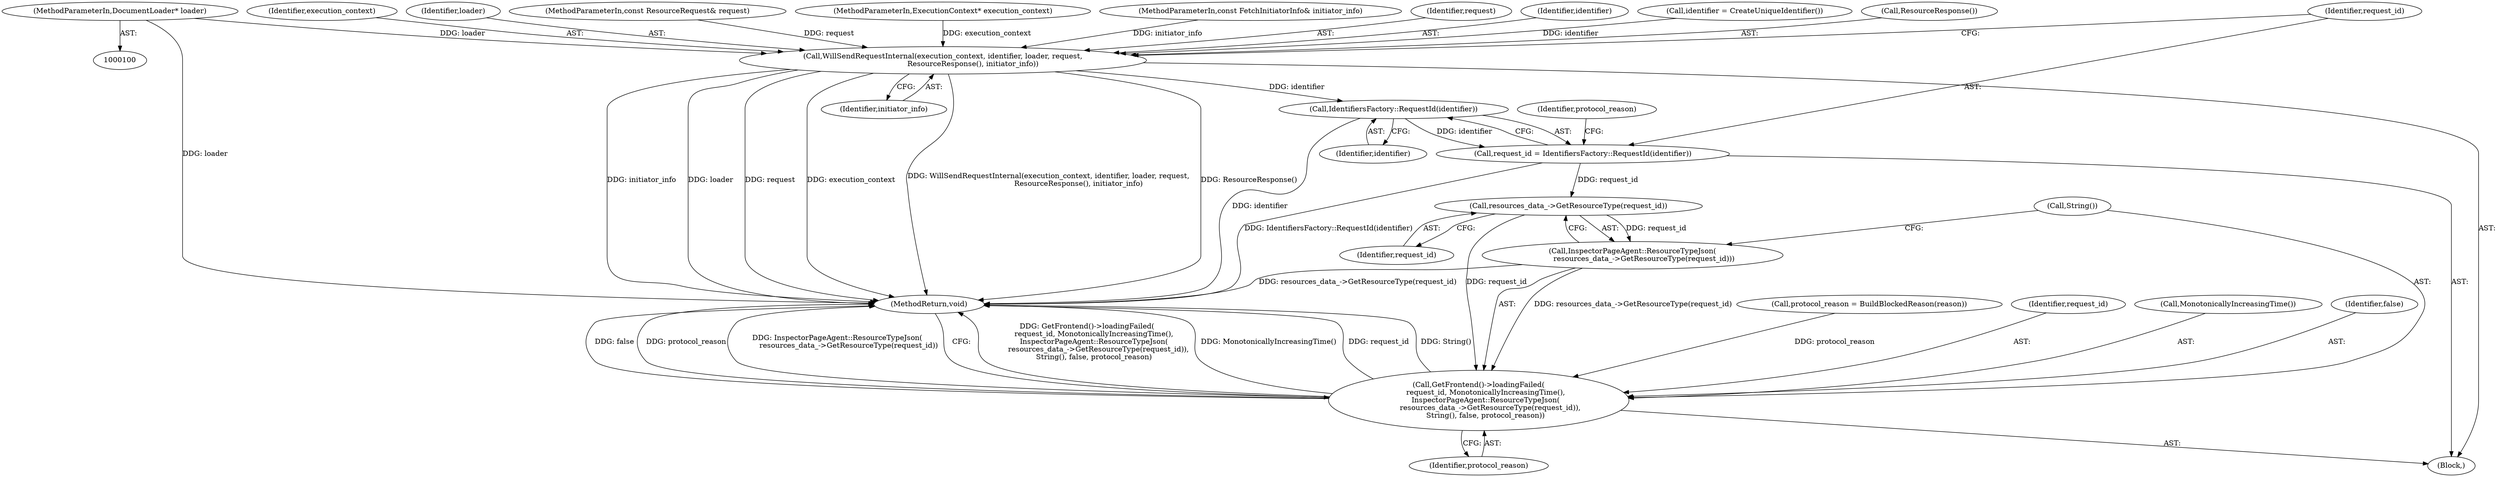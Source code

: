 digraph "0_Chrome_1c40f9042ae2d6ee7483d72998aabb5e73b2ff60@pointer" {
"1000103" [label="(MethodParameterIn,DocumentLoader* loader)"];
"1000111" [label="(Call,WillSendRequestInternal(execution_context, identifier, loader, request,\n                          ResourceResponse(), initiator_info))"];
"1000121" [label="(Call,IdentifiersFactory::RequestId(identifier))"];
"1000119" [label="(Call,request_id = IdentifiersFactory::RequestId(identifier))"];
"1000132" [label="(Call,resources_data_->GetResourceType(request_id))"];
"1000128" [label="(Call,GetFrontend()->loadingFailed(\n      request_id, MonotonicallyIncreasingTime(),\n      InspectorPageAgent::ResourceTypeJson(\n          resources_data_->GetResourceType(request_id)),\n      String(), false, protocol_reason))"];
"1000131" [label="(Call,InspectorPageAgent::ResourceTypeJson(\n          resources_data_->GetResourceType(request_id)))"];
"1000108" [label="(Call,identifier = CreateUniqueIdentifier())"];
"1000116" [label="(Call,ResourceResponse())"];
"1000112" [label="(Identifier,execution_context)"];
"1000114" [label="(Identifier,loader)"];
"1000131" [label="(Call,InspectorPageAgent::ResourceTypeJson(\n          resources_data_->GetResourceType(request_id)))"];
"1000124" [label="(Call,protocol_reason = BuildBlockedReason(reason))"];
"1000129" [label="(Identifier,request_id)"];
"1000102" [label="(MethodParameterIn,const ResourceRequest& request)"];
"1000106" [label="(Block,)"];
"1000134" [label="(Call,String())"];
"1000119" [label="(Call,request_id = IdentifiersFactory::RequestId(identifier))"];
"1000125" [label="(Identifier,protocol_reason)"];
"1000130" [label="(Call,MonotonicallyIncreasingTime())"];
"1000133" [label="(Identifier,request_id)"];
"1000135" [label="(Identifier,false)"];
"1000101" [label="(MethodParameterIn,ExecutionContext* execution_context)"];
"1000117" [label="(Identifier,initiator_info)"];
"1000122" [label="(Identifier,identifier)"];
"1000104" [label="(MethodParameterIn,const FetchInitiatorInfo& initiator_info)"];
"1000115" [label="(Identifier,request)"];
"1000103" [label="(MethodParameterIn,DocumentLoader* loader)"];
"1000111" [label="(Call,WillSendRequestInternal(execution_context, identifier, loader, request,\n                          ResourceResponse(), initiator_info))"];
"1000121" [label="(Call,IdentifiersFactory::RequestId(identifier))"];
"1000132" [label="(Call,resources_data_->GetResourceType(request_id))"];
"1000137" [label="(MethodReturn,void)"];
"1000113" [label="(Identifier,identifier)"];
"1000128" [label="(Call,GetFrontend()->loadingFailed(\n      request_id, MonotonicallyIncreasingTime(),\n      InspectorPageAgent::ResourceTypeJson(\n          resources_data_->GetResourceType(request_id)),\n      String(), false, protocol_reason))"];
"1000136" [label="(Identifier,protocol_reason)"];
"1000120" [label="(Identifier,request_id)"];
"1000103" -> "1000100"  [label="AST: "];
"1000103" -> "1000137"  [label="DDG: loader"];
"1000103" -> "1000111"  [label="DDG: loader"];
"1000111" -> "1000106"  [label="AST: "];
"1000111" -> "1000117"  [label="CFG: "];
"1000112" -> "1000111"  [label="AST: "];
"1000113" -> "1000111"  [label="AST: "];
"1000114" -> "1000111"  [label="AST: "];
"1000115" -> "1000111"  [label="AST: "];
"1000116" -> "1000111"  [label="AST: "];
"1000117" -> "1000111"  [label="AST: "];
"1000120" -> "1000111"  [label="CFG: "];
"1000111" -> "1000137"  [label="DDG: initiator_info"];
"1000111" -> "1000137"  [label="DDG: loader"];
"1000111" -> "1000137"  [label="DDG: request"];
"1000111" -> "1000137"  [label="DDG: execution_context"];
"1000111" -> "1000137"  [label="DDG: WillSendRequestInternal(execution_context, identifier, loader, request,\n                          ResourceResponse(), initiator_info)"];
"1000111" -> "1000137"  [label="DDG: ResourceResponse()"];
"1000101" -> "1000111"  [label="DDG: execution_context"];
"1000108" -> "1000111"  [label="DDG: identifier"];
"1000102" -> "1000111"  [label="DDG: request"];
"1000104" -> "1000111"  [label="DDG: initiator_info"];
"1000111" -> "1000121"  [label="DDG: identifier"];
"1000121" -> "1000119"  [label="AST: "];
"1000121" -> "1000122"  [label="CFG: "];
"1000122" -> "1000121"  [label="AST: "];
"1000119" -> "1000121"  [label="CFG: "];
"1000121" -> "1000137"  [label="DDG: identifier"];
"1000121" -> "1000119"  [label="DDG: identifier"];
"1000119" -> "1000106"  [label="AST: "];
"1000120" -> "1000119"  [label="AST: "];
"1000125" -> "1000119"  [label="CFG: "];
"1000119" -> "1000137"  [label="DDG: IdentifiersFactory::RequestId(identifier)"];
"1000119" -> "1000132"  [label="DDG: request_id"];
"1000132" -> "1000131"  [label="AST: "];
"1000132" -> "1000133"  [label="CFG: "];
"1000133" -> "1000132"  [label="AST: "];
"1000131" -> "1000132"  [label="CFG: "];
"1000132" -> "1000128"  [label="DDG: request_id"];
"1000132" -> "1000131"  [label="DDG: request_id"];
"1000128" -> "1000106"  [label="AST: "];
"1000128" -> "1000136"  [label="CFG: "];
"1000129" -> "1000128"  [label="AST: "];
"1000130" -> "1000128"  [label="AST: "];
"1000131" -> "1000128"  [label="AST: "];
"1000134" -> "1000128"  [label="AST: "];
"1000135" -> "1000128"  [label="AST: "];
"1000136" -> "1000128"  [label="AST: "];
"1000137" -> "1000128"  [label="CFG: "];
"1000128" -> "1000137"  [label="DDG: GetFrontend()->loadingFailed(\n      request_id, MonotonicallyIncreasingTime(),\n      InspectorPageAgent::ResourceTypeJson(\n          resources_data_->GetResourceType(request_id)),\n      String(), false, protocol_reason)"];
"1000128" -> "1000137"  [label="DDG: MonotonicallyIncreasingTime()"];
"1000128" -> "1000137"  [label="DDG: request_id"];
"1000128" -> "1000137"  [label="DDG: String()"];
"1000128" -> "1000137"  [label="DDG: false"];
"1000128" -> "1000137"  [label="DDG: protocol_reason"];
"1000128" -> "1000137"  [label="DDG: InspectorPageAgent::ResourceTypeJson(\n          resources_data_->GetResourceType(request_id))"];
"1000131" -> "1000128"  [label="DDG: resources_data_->GetResourceType(request_id)"];
"1000124" -> "1000128"  [label="DDG: protocol_reason"];
"1000134" -> "1000131"  [label="CFG: "];
"1000131" -> "1000137"  [label="DDG: resources_data_->GetResourceType(request_id)"];
}
